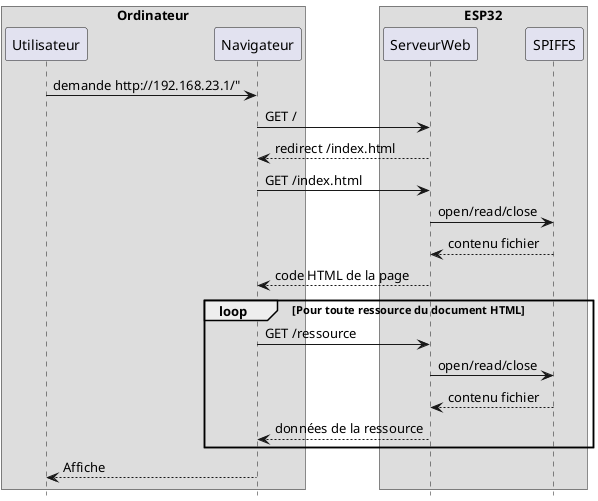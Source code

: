 @startuml exercice2_serveur_web

hide footbox

box Ordinateur
    participant Utilisateur
    participant Navigateur
end box


box ESP32
    participant ServeurWeb
    participant SPIFFS
end box

Utilisateur -> Navigateur : demande http://192.168.23.1/"
Navigateur -> ServeurWeb : GET /
return redirect /index.html
Navigateur -> ServeurWeb : GET /index.html
ServeurWeb -> SPIFFS : open/read/close
return contenu fichier
ServeurWeb --> Navigateur : code HTML de la page

loop Pour toute ressource du document HTML
    Navigateur -> ServeurWeb : GET /ressource
    ServeurWeb -> SPIFFS : open/read/close
    return contenu fichier
    ServeurWeb --> Navigateur : données de la ressource
end loop

Navigateur --> Utilisateur : Affiche

@enduml